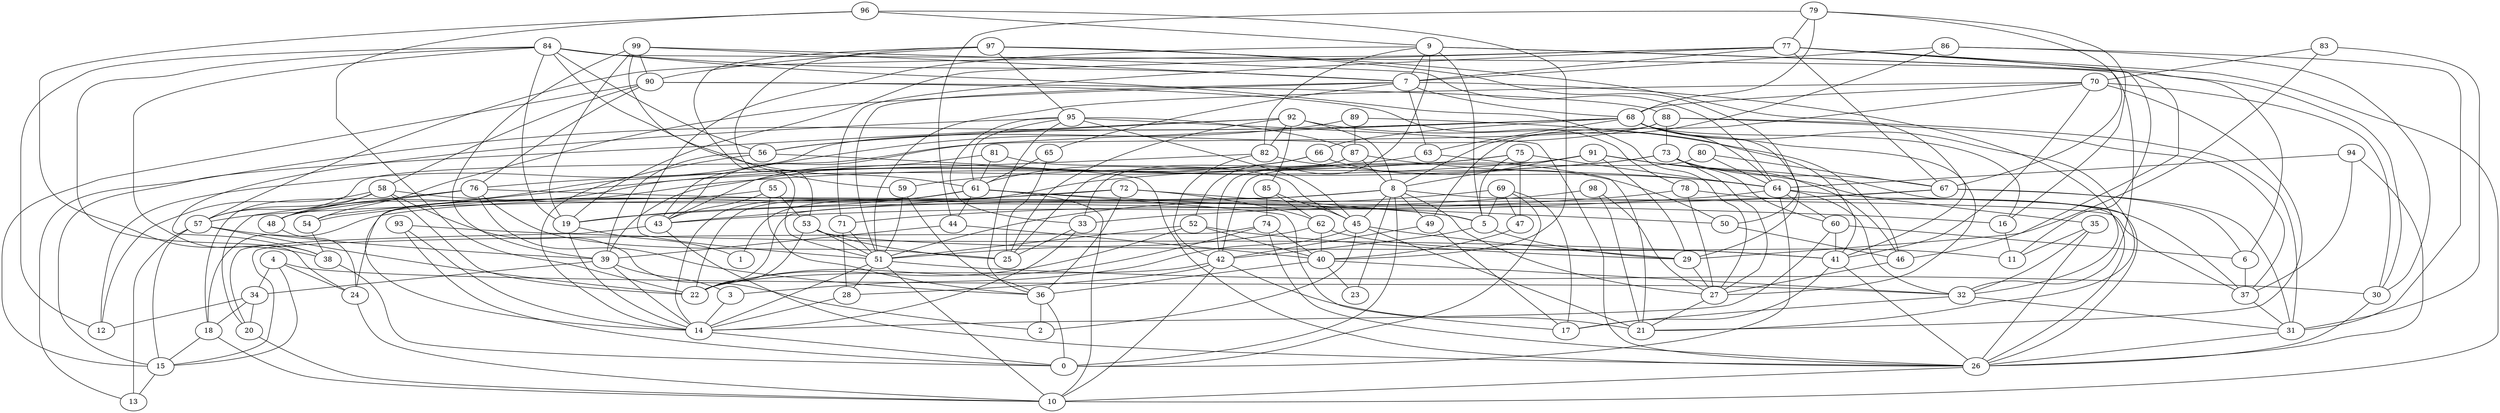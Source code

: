 digraph GG_graph {

subgraph G_graph {
edge [color = black]
"18" -> "15" [dir = none]
"73" -> "1" [dir = none]
"73" -> "27" [dir = none]
"73" -> "14" [dir = none]
"7" -> "63" [dir = none]
"7" -> "65" [dir = none]
"7" -> "32" [dir = none]
"7" -> "51" [dir = none]
"65" -> "61" [dir = none]
"14" -> "0" [dir = none]
"93" -> "14" [dir = none]
"93" -> "0" [dir = none]
"94" -> "64" [dir = none]
"94" -> "37" [dir = none]
"72" -> "5" [dir = none]
"72" -> "62" [dir = none]
"72" -> "54" [dir = none]
"72" -> "43" [dir = none]
"72" -> "36" [dir = none]
"75" -> "59" [dir = none]
"75" -> "64" [dir = none]
"75" -> "47" [dir = none]
"75" -> "48" [dir = none]
"38" -> "0" [dir = none]
"61" -> "14" [dir = none]
"61" -> "50" [dir = none]
"61" -> "44" [dir = none]
"61" -> "22" [dir = none]
"80" -> "42" [dir = none]
"80" -> "64" [dir = none]
"4" -> "24" [dir = none]
"4" -> "34" [dir = none]
"4" -> "32" [dir = none]
"32" -> "31" [dir = none]
"32" -> "17" [dir = none]
"16" -> "11" [dir = none]
"82" -> "76" [dir = none]
"82" -> "42" [dir = none]
"9" -> "52" [dir = none]
"9" -> "7" [dir = none]
"9" -> "82" [dir = none]
"9" -> "51" [dir = none]
"36" -> "0" [dir = none]
"51" -> "14" [dir = none]
"51" -> "10" [dir = none]
"51" -> "30" [dir = none]
"20" -> "10" [dir = none]
"86" -> "7" [dir = none]
"86" -> "31" [dir = none]
"55" -> "43" [dir = none]
"55" -> "36" [dir = none]
"62" -> "51" [dir = none]
"62" -> "11" [dir = none]
"3" -> "14" [dir = none]
"71" -> "51" [dir = none]
"92" -> "25" [dir = none]
"92" -> "82" [dir = none]
"92" -> "8" [dir = none]
"92" -> "46" [dir = none]
"34" -> "20" [dir = none]
"34" -> "18" [dir = none]
"34" -> "12" [dir = none]
"85" -> "74" [dir = none]
"85" -> "45" [dir = none]
"53" -> "51" [dir = none]
"53" -> "22" [dir = none]
"68" -> "66" [dir = none]
"68" -> "16" [dir = none]
"68" -> "27" [dir = none]
"68" -> "43" [dir = none]
"68" -> "64" [dir = none]
"68" -> "29" [dir = none]
"68" -> "63" [dir = none]
"68" -> "13" [dir = none]
"40" -> "23" [dir = none]
"40" -> "32" [dir = none]
"26" -> "10" [dir = none]
"50" -> "46" [dir = none]
"59" -> "51" [dir = none]
"59" -> "36" [dir = none]
"67" -> "33" [dir = none]
"24" -> "10" [dir = none]
"90" -> "76" [dir = none]
"90" -> "15" [dir = none]
"90" -> "88" [dir = none]
"76" -> "48" [dir = none]
"76" -> "16" [dir = none]
"76" -> "36" [dir = none]
"76" -> "20" [dir = none]
"76" -> "25" [dir = none]
"88" -> "37" [dir = none]
"88" -> "57" [dir = none]
"39" -> "3" [dir = none]
"39" -> "14" [dir = none]
"39" -> "34" [dir = none]
"98" -> "27" [dir = none]
"98" -> "21" [dir = none]
"89" -> "43" [dir = none]
"89" -> "41" [dir = none]
"81" -> "61" [dir = none]
"81" -> "45" [dir = none]
"19" -> "14" [dir = none]
"19" -> "1" [dir = none]
"69" -> "47" [dir = none]
"69" -> "0" [dir = none]
"69" -> "17" [dir = none]
"95" -> "36" [dir = none]
"95" -> "61" [dir = none]
"95" -> "87" [dir = none]
"37" -> "31" [dir = none]
"46" -> "27" [dir = none]
"79" -> "67" [dir = none]
"79" -> "44" [dir = none]
"56" -> "26" [dir = none]
"56" -> "39" [dir = none]
"99" -> "7" [dir = none]
"99" -> "64" [dir = none]
"99" -> "90" [dir = none]
"99" -> "39" [dir = none]
"99" -> "19" [dir = none]
"29" -> "27" [dir = none]
"77" -> "7" [dir = none]
"77" -> "19" [dir = none]
"77" -> "67" [dir = none]
"77" -> "71" [dir = none]
"66" -> "39" [dir = none]
"66" -> "61" [dir = none]
"70" -> "21" [dir = none]
"70" -> "51" [dir = none]
"70" -> "41" [dir = none]
"63" -> "54" [dir = none]
"84" -> "12" [dir = none]
"84" -> "24" [dir = none]
"84" -> "32" [dir = none]
"84" -> "27" [dir = none]
"84" -> "61" [dir = none]
"84" -> "7" [dir = none]
"30" -> "26" [dir = none]
"58" -> "2" [dir = none]
"58" -> "5" [dir = none]
"58" -> "22" [dir = none]
"58" -> "57" [dir = none]
"54" -> "38" [dir = none]
"74" -> "22" [dir = none]
"74" -> "40" [dir = none]
"49" -> "42" [dir = none]
"42" -> "22" [dir = none]
"42" -> "28" [dir = none]
"42" -> "21" [dir = none]
"42" -> "10" [dir = none]
"43" -> "20" [dir = none]
"96" -> "22" [dir = none]
"96" -> "9" [dir = none]
"96" -> "40" [dir = none]
"91" -> "48" [dir = none]
"91" -> "35" [dir = none]
"91" -> "26" [dir = none]
"91" -> "8" [dir = none]
"35" -> "11" [dir = none]
"35" -> "26" [dir = none]
"8" -> "18" [dir = none]
"8" -> "49" [dir = none]
"8" -> "27" [dir = none]
"8" -> "0" [dir = none]
"8" -> "45" [dir = none]
"8" -> "37" [dir = none]
"8" -> "23" [dir = none]
"83" -> "70" [dir = none]
"83" -> "29" [dir = none]
"78" -> "43" [dir = none]
"78" -> "27" [dir = none]
"44" -> "40" [dir = none]
"27" -> "21" [dir = none]
"41" -> "26" [dir = none]
"41" -> "17" [dir = none]
"28" -> "14" [dir = none]
"5" -> "42" [dir = none]
"6" -> "37" [dir = none]
"33" -> "14" [dir = none]
"33" -> "25" [dir = none]
"60" -> "41" [dir = none]
"60" -> "6" [dir = none]
"97" -> "50" [dir = none]
"97" -> "51" [dir = none]
"97" -> "90" [dir = none]
"97" -> "41" [dir = none]
"45" -> "21" [dir = none]
"45" -> "2" [dir = none]
"57" -> "13" [dir = none]
"57" -> "22" [dir = none]
"87" -> "8" [dir = none]
"87" -> "64" [dir = none]
"64" -> "60" [dir = none]
"64" -> "0" [dir = none]
"64" -> "32" [dir = none]
"64" -> "26" [dir = none]
"52" -> "29" [dir = none]
"52" -> "22" [dir = none]
"86" -> "8" [dir = none]
"63" -> "21" [dir = none]
"94" -> "26" [dir = none]
"98" -> "71" [dir = none]
"79" -> "16" [dir = none]
"70" -> "30" [dir = none]
"61" -> "19" [dir = none]
"55" -> "53" [dir = none]
"62" -> "40" [dir = none]
"61" -> "10" [dir = none]
"70" -> "49" [dir = none]
"53" -> "25" [dir = none]
"95" -> "38" [dir = none]
"81" -> "43" [dir = none]
"55" -> "24" [dir = none]
"79" -> "68" [dir = none]
"75" -> "5" [dir = none]
"79" -> "77" [dir = none]
"80" -> "67" [dir = none]
"57" -> "15" [dir = none]
"99" -> "59" [dir = none]
"5" -> "29" [dir = none]
"68" -> "56" [dir = none]
"90" -> "58" [dir = none]
"47" -> "40" [dir = none]
"92" -> "15" [dir = none]
"31" -> "26" [dir = none]
"15" -> "13" [dir = none]
"95" -> "26" [dir = none]
"9" -> "5" [dir = none]
"77" -> "46" [dir = none]
"52" -> "51" [dir = none]
"82" -> "64" [dir = none]
"92" -> "56" [dir = none]
"97" -> "95" [dir = none]
"56" -> "14" [dir = none]
"48" -> "24" [dir = none]
"87" -> "25" [dir = none]
"88" -> "12" [dir = none]
"73" -> "46" [dir = none]
"91" -> "29" [dir = none]
"43" -> "26" [dir = none]
"9" -> "30" [dir = none]
"73" -> "60" [dir = none]
"53" -> "41" [dir = none]
"51" -> "28" [dir = none]
"36" -> "2" [dir = none]
"65" -> "25" [dir = none]
"73" -> "67" [dir = none]
"69" -> "5" [dir = none]
"9" -> "11" [dir = none]
"64" -> "19" [dir = none]
"84" -> "38" [dir = none]
"84" -> "19" [dir = none]
"83" -> "31" [dir = none]
"77" -> "57" [dir = none]
"78" -> "37" [dir = none]
"18" -> "10" [dir = none]
"45" -> "3" [dir = none]
"66" -> "50" [dir = none]
"8" -> "22" [dir = none]
"97" -> "53" [dir = none]
"77" -> "6" [dir = none]
"44" -> "39" [dir = none]
"67" -> "57" [dir = none]
"74" -> "26" [dir = none]
"95" -> "45" [dir = none]
"45" -> "29" [dir = none]
"60" -> "14" [dir = none]
"49" -> "17" [dir = none]
"77" -> "10" [dir = none]
"69" -> "51" [dir = none]
"61" -> "17" [dir = none]
"35" -> "32" [dir = none]
"90" -> "78" [dir = none]
"71" -> "28" [dir = none]
"7" -> "68" [dir = none]
"74" -> "15" [dir = none]
"7" -> "54" [dir = none]
"88" -> "73" [dir = none]
"4" -> "15" [dir = none]
"58" -> "12" [dir = none]
"92" -> "85" [dir = none]
"40" -> "36" [dir = none]
"58" -> "48" [dir = none]
"88" -> "31" [dir = none]
"67" -> "31" [dir = none]
"67" -> "6" [dir = none]
"52" -> "40" [dir = none]
"68" -> "21" [dir = none]
"84" -> "56" [dir = none]
"70" -> "68" [dir = none]
"85" -> "62" [dir = none]
"76" -> "18" [dir = none]
"57" -> "39" [dir = none]
"89" -> "87" [dir = none]
"91" -> "42" [dir = none]
"95" -> "33" [dir = none]
"93" -> "41" [dir = none]
"87" -> "33" [dir = none]
"86" -> "30" [dir = none]
"96" -> "38" [dir = none]
}

}

